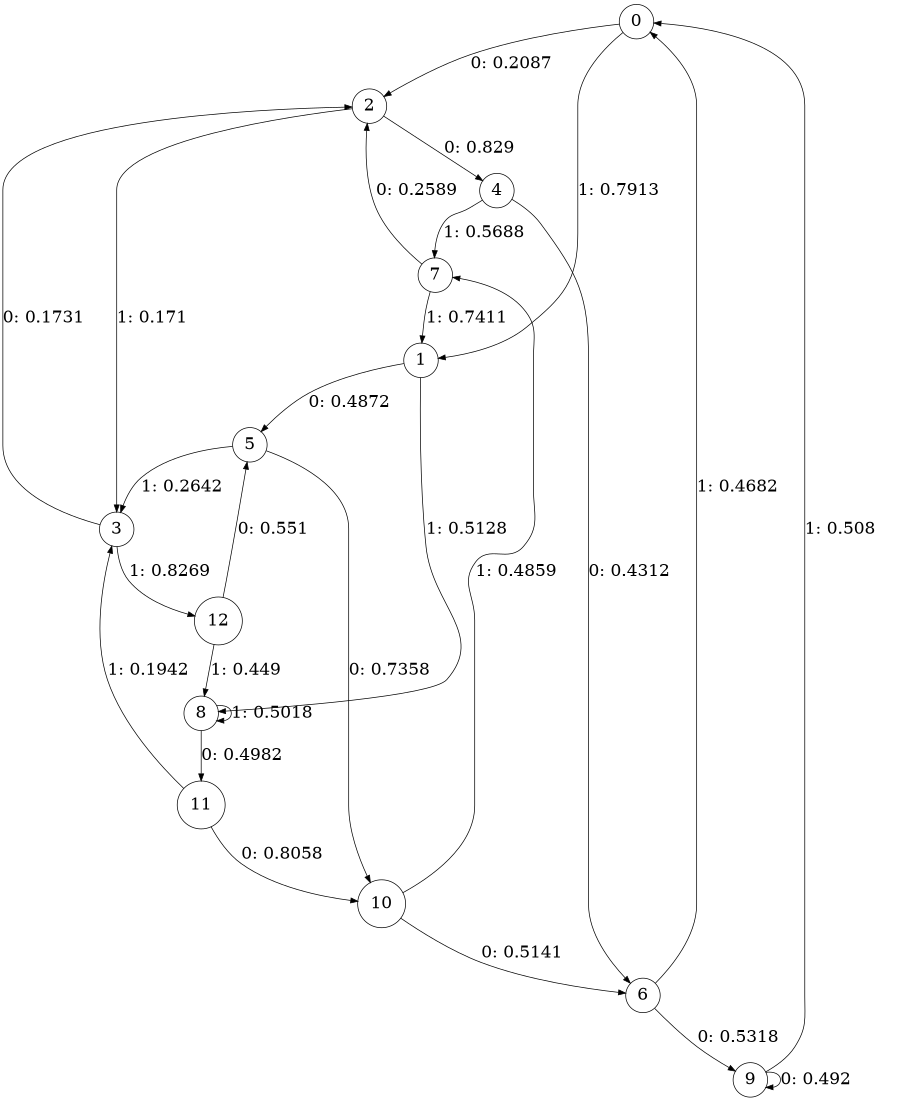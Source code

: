 digraph "ch24faceL4" {
size = "6,8.5";
ratio = "fill";
node [shape = circle];
node [fontsize = 24];
edge [fontsize = 24];
0 -> 2 [label = "0: 0.2087   "];
0 -> 1 [label = "1: 0.7913   "];
1 -> 5 [label = "0: 0.4872   "];
1 -> 8 [label = "1: 0.5128   "];
2 -> 4 [label = "0: 0.829    "];
2 -> 3 [label = "1: 0.171    "];
3 -> 2 [label = "0: 0.1731   "];
3 -> 12 [label = "1: 0.8269   "];
4 -> 6 [label = "0: 0.4312   "];
4 -> 7 [label = "1: 0.5688   "];
5 -> 10 [label = "0: 0.7358   "];
5 -> 3 [label = "1: 0.2642   "];
6 -> 9 [label = "0: 0.5318   "];
6 -> 0 [label = "1: 0.4682   "];
7 -> 2 [label = "0: 0.2589   "];
7 -> 1 [label = "1: 0.7411   "];
8 -> 11 [label = "0: 0.4982   "];
8 -> 8 [label = "1: 0.5018   "];
9 -> 9 [label = "0: 0.492    "];
9 -> 0 [label = "1: 0.508    "];
10 -> 6 [label = "0: 0.5141   "];
10 -> 7 [label = "1: 0.4859   "];
11 -> 10 [label = "0: 0.8058   "];
11 -> 3 [label = "1: 0.1942   "];
12 -> 5 [label = "0: 0.551    "];
12 -> 8 [label = "1: 0.449    "];
}